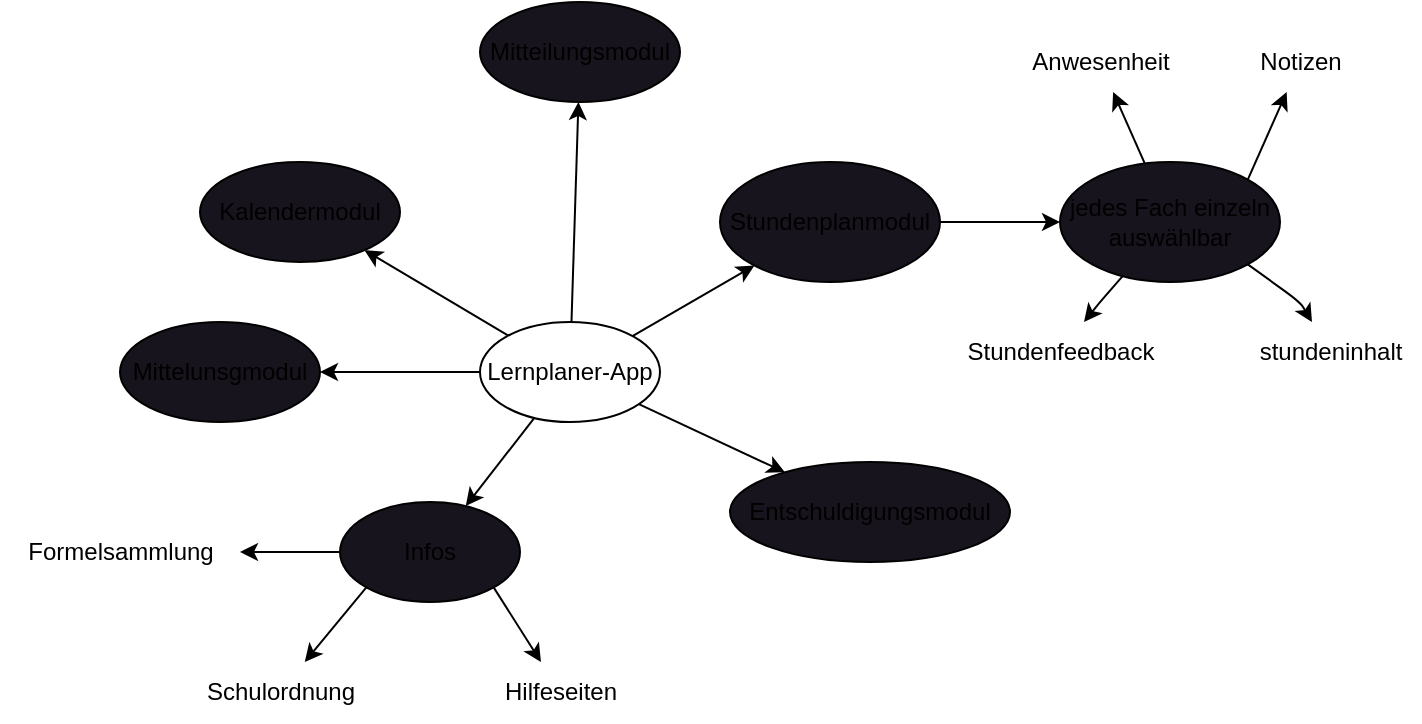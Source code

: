 <mxfile>
    <diagram id="1BZgf1czvudFo8j06JwC" name="Page-1">
        <mxGraphModel dx="1281" dy="722" grid="1" gridSize="10" guides="1" tooltips="1" connect="1" arrows="1" fold="1" page="1" pageScale="1" pageWidth="850" pageHeight="1100" math="0" shadow="0">
            <root>
                <mxCell id="0"/>
                <mxCell id="1" parent="0"/>
                <mxCell id="5" value="" style="edgeStyle=none;html=1;" edge="1" parent="1" source="3" target="4">
                    <mxGeometry relative="1" as="geometry"/>
                </mxCell>
                <mxCell id="7" value="" style="edgeStyle=none;html=1;" edge="1" parent="1" source="3" target="6">
                    <mxGeometry relative="1" as="geometry"/>
                </mxCell>
                <mxCell id="9" value="" style="edgeStyle=none;html=1;" edge="1" parent="1" source="3" target="8">
                    <mxGeometry relative="1" as="geometry"/>
                </mxCell>
                <mxCell id="11" value="" style="edgeStyle=none;html=1;" edge="1" parent="1" source="3" target="10">
                    <mxGeometry relative="1" as="geometry"/>
                </mxCell>
                <mxCell id="15" value="" style="edgeStyle=none;html=1;" edge="1" parent="1" source="3" target="14">
                    <mxGeometry relative="1" as="geometry"/>
                </mxCell>
                <mxCell id="17" value="" style="edgeStyle=none;html=1;" edge="1" parent="1" source="3" target="16">
                    <mxGeometry relative="1" as="geometry"/>
                </mxCell>
                <mxCell id="3" value="Lernplaner-App&lt;br&gt;" style="ellipse;whiteSpace=wrap;html=1;" vertex="1" parent="1">
                    <mxGeometry x="360" y="280" width="90" height="50" as="geometry"/>
                </mxCell>
                <mxCell id="4" value="Kalendermodul" style="ellipse;whiteSpace=wrap;html=1;fillColor=rgb(24, 20, 29);" vertex="1" parent="1">
                    <mxGeometry x="220" y="200" width="100" height="50" as="geometry"/>
                </mxCell>
                <mxCell id="20" value="" style="edgeStyle=none;html=1;" edge="1" parent="1" source="6" target="19">
                    <mxGeometry relative="1" as="geometry"/>
                </mxCell>
                <mxCell id="6" value="Stundenplanmodul" style="ellipse;whiteSpace=wrap;html=1;fillColor=rgb(24, 20, 29);" vertex="1" parent="1">
                    <mxGeometry x="480" y="200" width="110" height="60" as="geometry"/>
                </mxCell>
                <mxCell id="8" value="Infos" style="ellipse;whiteSpace=wrap;html=1;fillColor=rgb(24, 20, 29);" vertex="1" parent="1">
                    <mxGeometry x="290" y="370" width="90" height="50" as="geometry"/>
                </mxCell>
                <mxCell id="10" value="Mitteilungsmodul" style="ellipse;whiteSpace=wrap;html=1;fillColor=rgb(24, 20, 29);" vertex="1" parent="1">
                    <mxGeometry x="360" y="120" width="100" height="50" as="geometry"/>
                </mxCell>
                <mxCell id="14" value="Entschuldigungsmodul" style="ellipse;whiteSpace=wrap;html=1;fillColor=rgb(24, 20, 29);" vertex="1" parent="1">
                    <mxGeometry x="485" y="350" width="140" height="50" as="geometry"/>
                </mxCell>
                <mxCell id="16" value="Mittelunsgmodul" style="ellipse;whiteSpace=wrap;html=1;fillColor=rgb(24, 20, 29);" vertex="1" parent="1">
                    <mxGeometry x="180" y="280" width="100" height="50" as="geometry"/>
                </mxCell>
                <mxCell id="23" value="" style="edgeStyle=none;html=1;" edge="1" parent="1" source="19" target="22">
                    <mxGeometry relative="1" as="geometry"/>
                </mxCell>
                <mxCell id="19" value="jedes Fach einzeln auswählbar" style="ellipse;whiteSpace=wrap;html=1;fillColor=rgb(24, 20, 29);" vertex="1" parent="1">
                    <mxGeometry x="650" y="200" width="110" height="60" as="geometry"/>
                </mxCell>
                <mxCell id="21" value="Stundenfeedback" style="text;html=1;align=center;verticalAlign=middle;resizable=0;points=[];autosize=1;strokeColor=none;fillColor=none;" vertex="1" parent="1">
                    <mxGeometry x="590" y="280" width="120" height="30" as="geometry"/>
                </mxCell>
                <mxCell id="22" value="Anwesenheit" style="text;html=1;align=center;verticalAlign=middle;resizable=0;points=[];autosize=1;strokeColor=none;fillColor=none;" vertex="1" parent="1">
                    <mxGeometry x="625" y="135" width="90" height="30" as="geometry"/>
                </mxCell>
                <mxCell id="24" value="" style="edgeStyle=none;html=1;" edge="1" parent="1" source="19" target="21">
                    <mxGeometry relative="1" as="geometry">
                        <mxPoint x="715.886" y="211.87" as="sourcePoint"/>
                        <mxPoint x="690.312" y="175" as="targetPoint"/>
                        <Array as="points">
                            <mxPoint x="670" y="270"/>
                        </Array>
                    </mxGeometry>
                </mxCell>
                <mxCell id="26" value="Notizen" style="text;html=1;align=center;verticalAlign=middle;resizable=0;points=[];autosize=1;strokeColor=none;fillColor=none;" vertex="1" parent="1">
                    <mxGeometry x="740" y="135" width="60" height="30" as="geometry"/>
                </mxCell>
                <mxCell id="28" value="" style="edgeStyle=none;html=1;exitX=1;exitY=0;exitDx=0;exitDy=0;" edge="1" parent="1" source="19" target="26">
                    <mxGeometry relative="1" as="geometry">
                        <mxPoint x="702.278" y="210.814" as="sourcePoint"/>
                        <mxPoint x="686.562" y="175" as="targetPoint"/>
                    </mxGeometry>
                </mxCell>
                <mxCell id="29" value="stundeninhalt" style="text;html=1;align=center;verticalAlign=middle;resizable=0;points=[];autosize=1;strokeColor=none;fillColor=none;" vertex="1" parent="1">
                    <mxGeometry x="740" y="280" width="90" height="30" as="geometry"/>
                </mxCell>
                <mxCell id="30" value="" style="edgeStyle=none;html=1;exitX=1;exitY=1;exitDx=0;exitDy=0;" edge="1" parent="1" source="19" target="29">
                    <mxGeometry relative="1" as="geometry">
                        <mxPoint x="691.31" y="267.074" as="sourcePoint"/>
                        <mxPoint x="672" y="290" as="targetPoint"/>
                        <Array as="points">
                            <mxPoint x="770" y="270"/>
                        </Array>
                    </mxGeometry>
                </mxCell>
                <mxCell id="32" value="Hilfeseiten" style="text;html=1;align=center;verticalAlign=middle;resizable=0;points=[];autosize=1;strokeColor=none;fillColor=none;" vertex="1" parent="1">
                    <mxGeometry x="360" y="450" width="80" height="30" as="geometry"/>
                </mxCell>
                <mxCell id="33" value="Schulordnung" style="text;html=1;align=center;verticalAlign=middle;resizable=0;points=[];autosize=1;strokeColor=none;fillColor=none;" vertex="1" parent="1">
                    <mxGeometry x="210" y="450" width="100" height="30" as="geometry"/>
                </mxCell>
                <mxCell id="34" value="Formelsammlung" style="text;html=1;align=center;verticalAlign=middle;resizable=0;points=[];autosize=1;strokeColor=none;fillColor=none;" vertex="1" parent="1">
                    <mxGeometry x="120" y="380" width="120" height="30" as="geometry"/>
                </mxCell>
                <mxCell id="35" value="" style="edgeStyle=none;html=1;exitX=0;exitY=0.5;exitDx=0;exitDy=0;" edge="1" parent="1" source="8" target="34">
                    <mxGeometry relative="1" as="geometry">
                        <mxPoint x="691.31" y="267.074" as="sourcePoint"/>
                        <mxPoint x="672" y="290" as="targetPoint"/>
                        <Array as="points"/>
                    </mxGeometry>
                </mxCell>
                <mxCell id="36" value="" style="edgeStyle=none;html=1;exitX=0;exitY=1;exitDx=0;exitDy=0;" edge="1" parent="1" source="8" target="33">
                    <mxGeometry relative="1" as="geometry">
                        <mxPoint x="300.0" y="405.0" as="sourcePoint"/>
                        <mxPoint x="250" y="405.0" as="targetPoint"/>
                        <Array as="points"/>
                    </mxGeometry>
                </mxCell>
                <mxCell id="37" value="" style="edgeStyle=none;html=1;exitX=1;exitY=1;exitDx=0;exitDy=0;" edge="1" parent="1" source="8" target="32">
                    <mxGeometry relative="1" as="geometry">
                        <mxPoint x="310.0" y="415.0" as="sourcePoint"/>
                        <mxPoint x="260" y="415.0" as="targetPoint"/>
                        <Array as="points"/>
                    </mxGeometry>
                </mxCell>
            </root>
        </mxGraphModel>
    </diagram>
</mxfile>